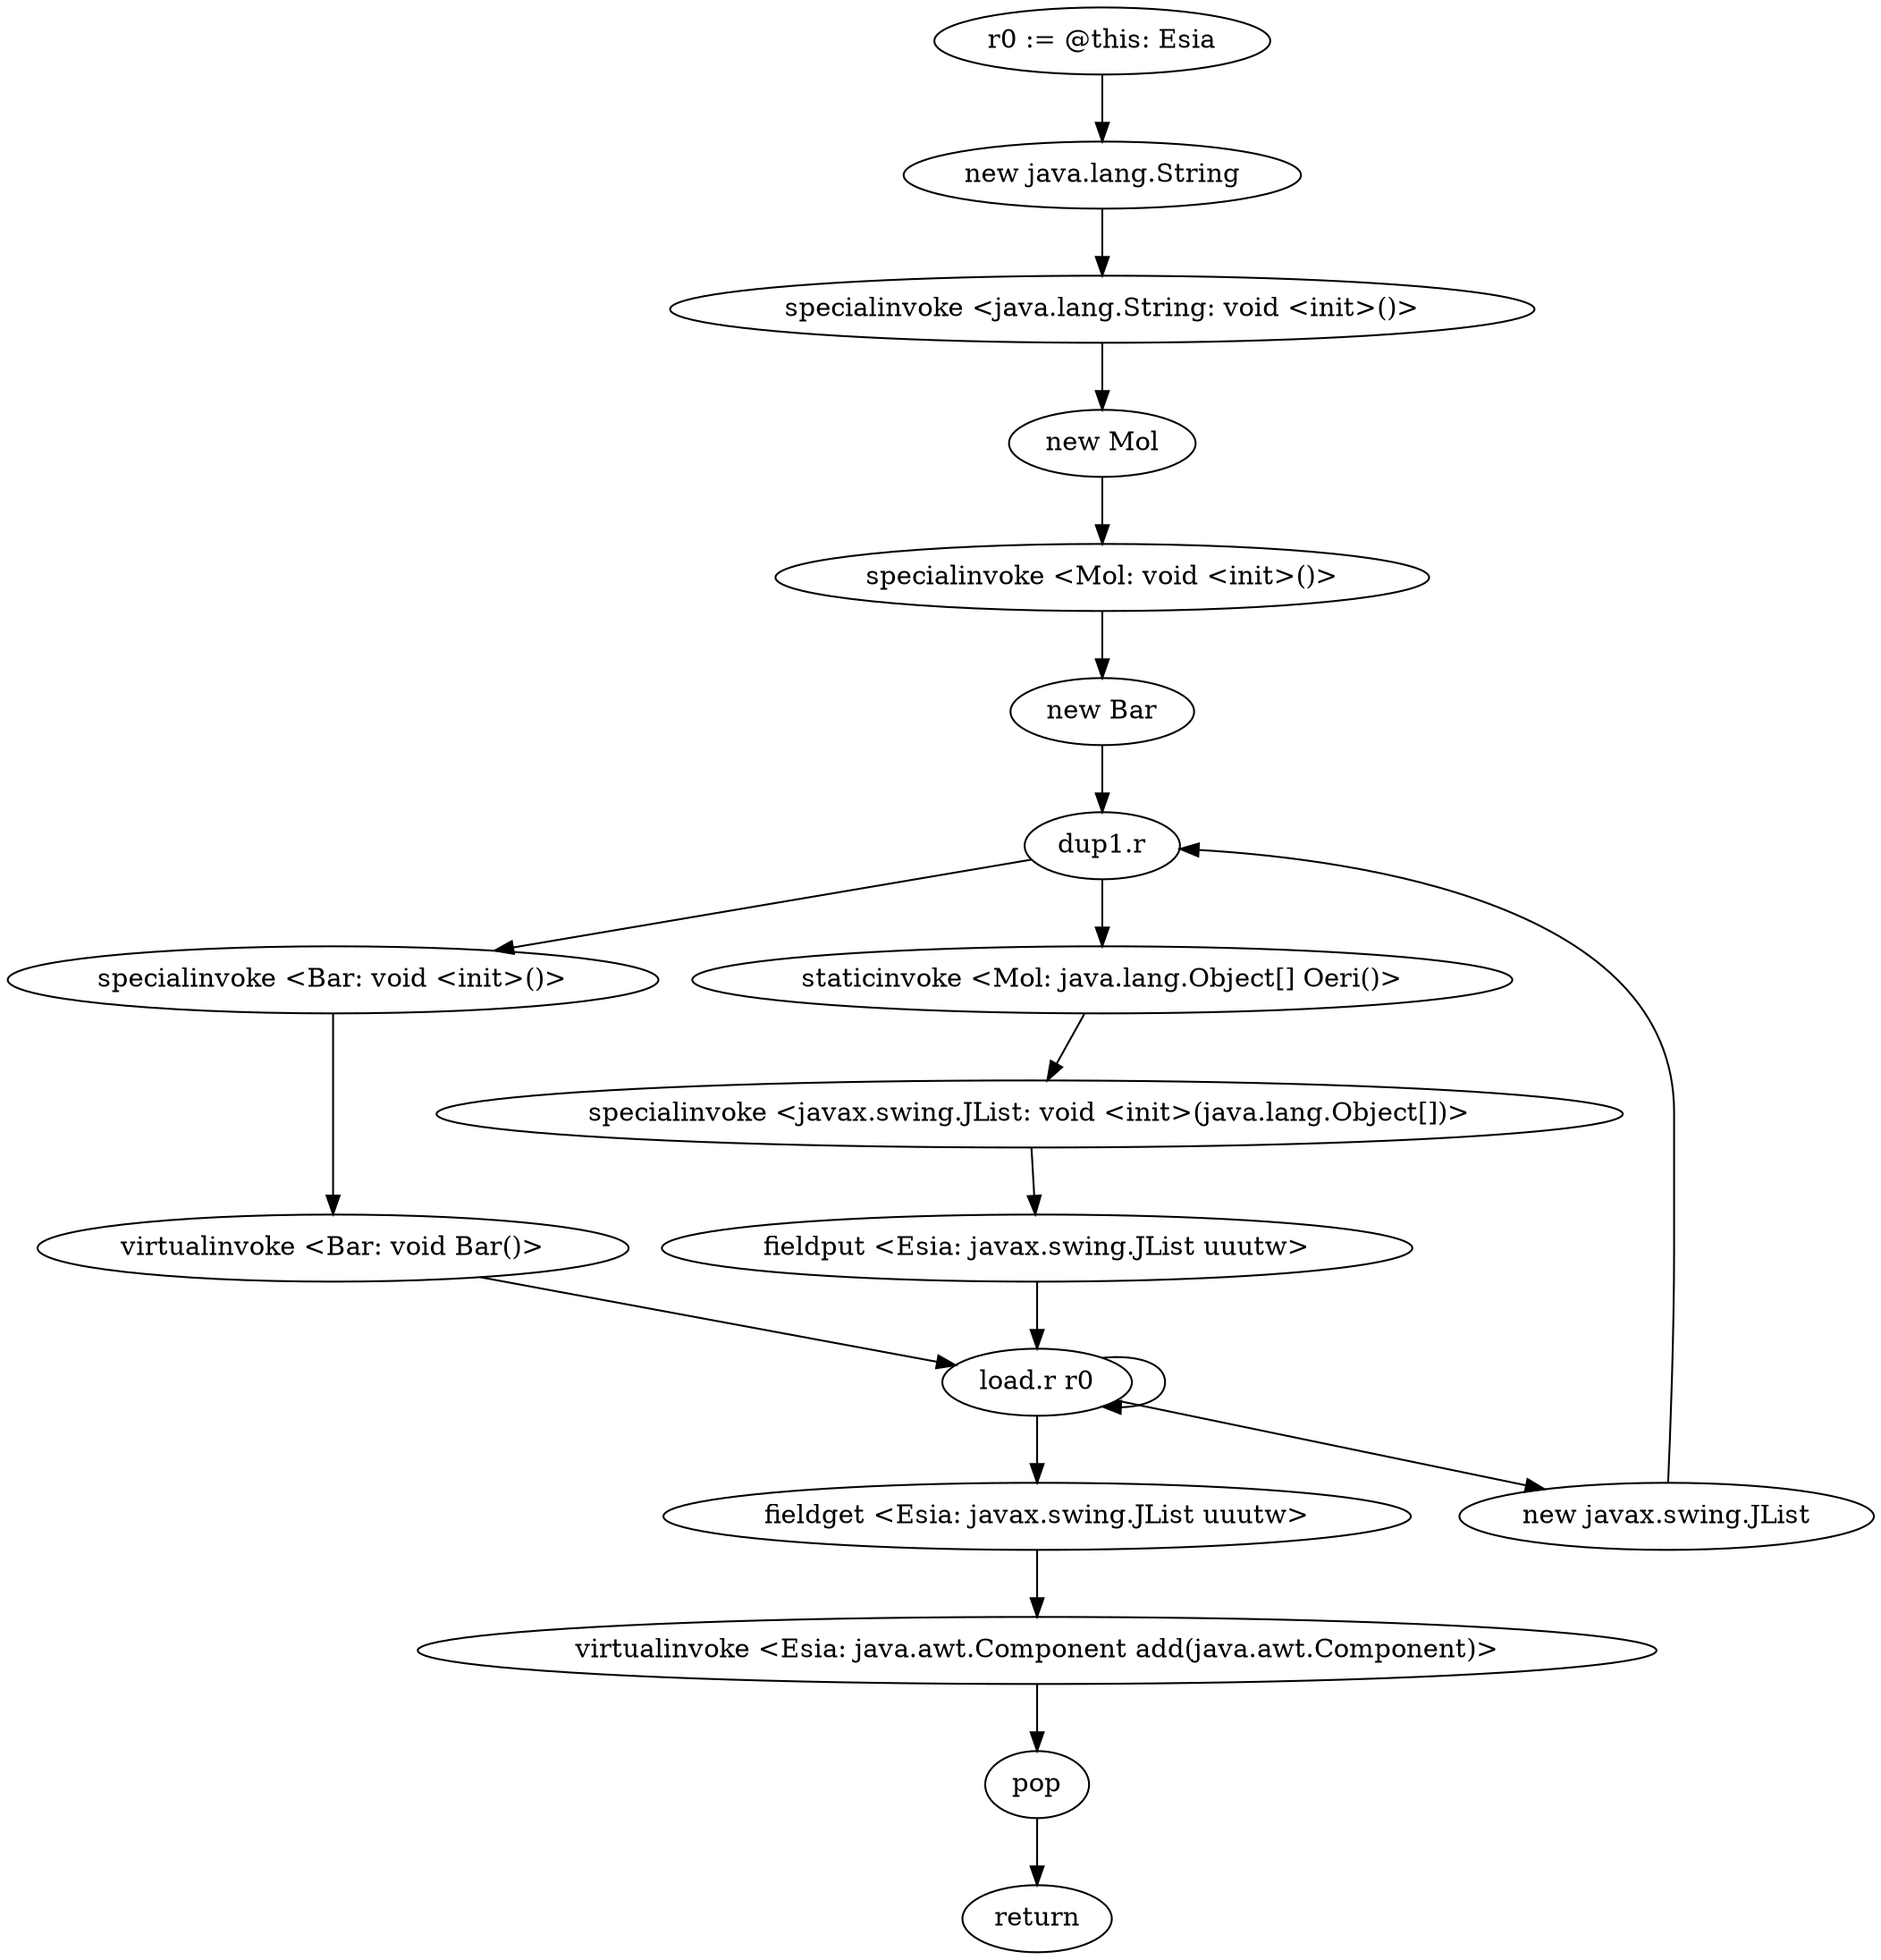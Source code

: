 digraph "" {
    "r0 := @this: Esia"
    "new java.lang.String"
    "r0 := @this: Esia"->"new java.lang.String";
    "specialinvoke <java.lang.String: void <init>()>"
    "new java.lang.String"->"specialinvoke <java.lang.String: void <init>()>";
    "new Mol"
    "specialinvoke <java.lang.String: void <init>()>"->"new Mol";
    "specialinvoke <Mol: void <init>()>"
    "new Mol"->"specialinvoke <Mol: void <init>()>";
    "new Bar"
    "specialinvoke <Mol: void <init>()>"->"new Bar";
    "dup1.r"
    "new Bar"->"dup1.r";
    "specialinvoke <Bar: void <init>()>"
    "dup1.r"->"specialinvoke <Bar: void <init>()>";
    "virtualinvoke <Bar: void Bar()>"
    "specialinvoke <Bar: void <init>()>"->"virtualinvoke <Bar: void Bar()>";
    "load.r r0"
    "virtualinvoke <Bar: void Bar()>"->"load.r r0";
    "new javax.swing.JList"
    "load.r r0"->"new javax.swing.JList";
    "new javax.swing.JList"->"dup1.r";
    "staticinvoke <Mol: java.lang.Object[] Oeri()>"
    "dup1.r"->"staticinvoke <Mol: java.lang.Object[] Oeri()>";
    "specialinvoke <javax.swing.JList: void <init>(java.lang.Object[])>"
    "staticinvoke <Mol: java.lang.Object[] Oeri()>"->"specialinvoke <javax.swing.JList: void <init>(java.lang.Object[])>";
    "fieldput <Esia: javax.swing.JList uuutw>"
    "specialinvoke <javax.swing.JList: void <init>(java.lang.Object[])>"->"fieldput <Esia: javax.swing.JList uuutw>";
    "fieldput <Esia: javax.swing.JList uuutw>"->"load.r r0";
    "load.r r0"->"load.r r0";
    "fieldget <Esia: javax.swing.JList uuutw>"
    "load.r r0"->"fieldget <Esia: javax.swing.JList uuutw>";
    "virtualinvoke <Esia: java.awt.Component add(java.awt.Component)>"
    "fieldget <Esia: javax.swing.JList uuutw>"->"virtualinvoke <Esia: java.awt.Component add(java.awt.Component)>";
    "pop"
    "virtualinvoke <Esia: java.awt.Component add(java.awt.Component)>"->"pop";
    "return"
    "pop"->"return";
}
